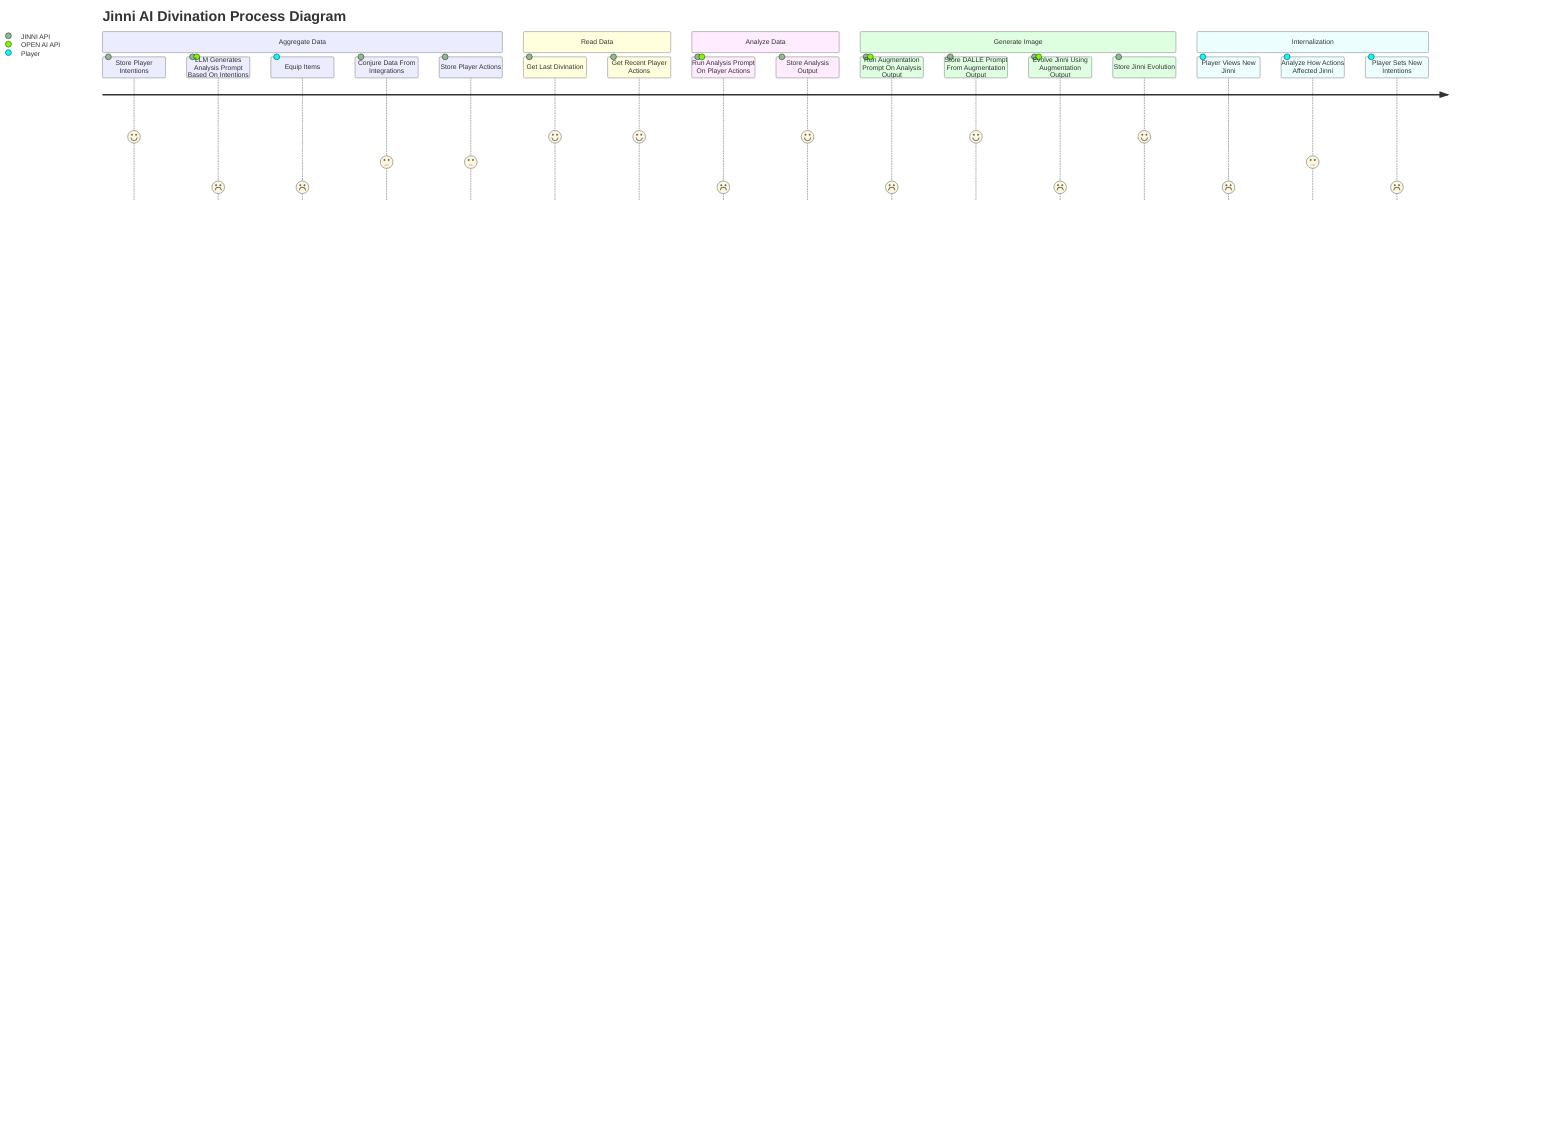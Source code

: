 ---
title: Jinni AI Divination Process Diagram
description: System design and step-by-step process of reading player data and generating images of player avatars
---
journey
    title Jinni AI Divination Process Diagram
    section Aggregate Data
      Store Player Intentions: 5: JINNI API
      LLM Generates Analysis Prompt Based On Intentions: 1: JINNI API, OPEN AI API
      Equip Items: 1: Player
      Conjure Data From Integrations: 3: JINNI API
      Store Player Actions: 3: JINNI API
    section Read Data
      Get Last Divination: 5: JINNI API
      Get Recent Player Actions: 5: JINNI API
    section Analyze Data
      Run Analysis Prompt On Player Actions: 1: JINNI API, OPEN AI API
      Store Analysis Output: 5: JINNI API
    section Generate Image
      Run Augmentation Prompt On Analysis Output: 1: JINNI API, OPEN AI API
      Store DALLE Prompt From Augmentation Output: 5: JINNI API
      Evolve Jinni Using Augmentation Output: 1: JINNI API, OPEN AI API
      Store Jinni Evolution: 5: JINNI API
    section Internalization
      Player Views New Jinni: 1: Player
      Analyze How Actions Affected Jinni: 3: Player
      Player Sets New Intentions: 1: Player